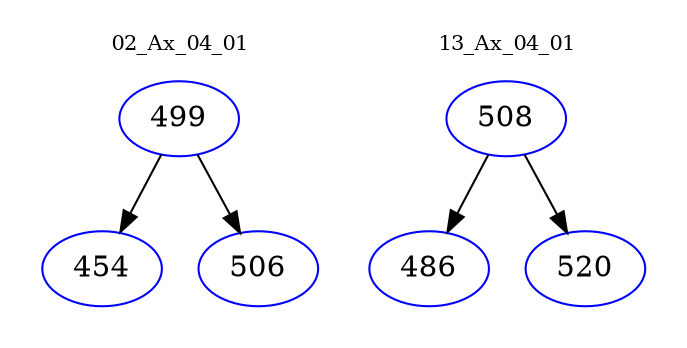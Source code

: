 digraph{
subgraph cluster_0 {
color = white
label = "02_Ax_04_01";
fontsize=10;
T0_499 [label="499", color="blue"]
T0_499 -> T0_454 [color="black"]
T0_454 [label="454", color="blue"]
T0_499 -> T0_506 [color="black"]
T0_506 [label="506", color="blue"]
}
subgraph cluster_1 {
color = white
label = "13_Ax_04_01";
fontsize=10;
T1_508 [label="508", color="blue"]
T1_508 -> T1_486 [color="black"]
T1_486 [label="486", color="blue"]
T1_508 -> T1_520 [color="black"]
T1_520 [label="520", color="blue"]
}
}
